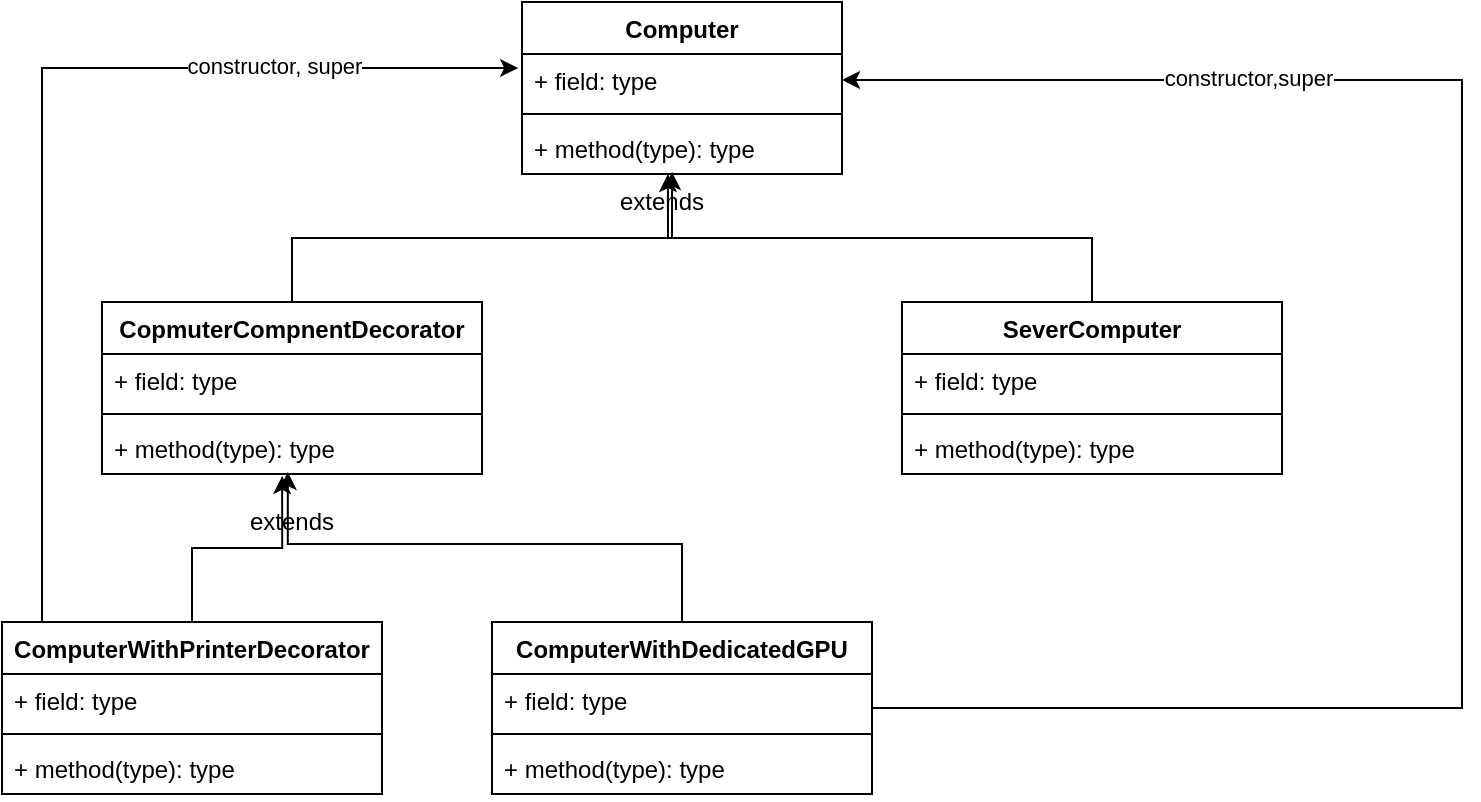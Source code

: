 <mxfile version="14.1.8" type="device"><diagram id="i1DSYvBgkGcAOEscDaCA" name="Page-1"><mxGraphModel dx="1106" dy="860" grid="1" gridSize="10" guides="1" tooltips="1" connect="1" arrows="1" fold="1" page="1" pageScale="1" pageWidth="850" pageHeight="1100" math="0" shadow="0"><root><mxCell id="0"/><mxCell id="1" parent="0"/><mxCell id="jlBo07u4S_HEYkHD_6qP-1" value="Computer" style="swimlane;fontStyle=1;align=center;verticalAlign=top;childLayout=stackLayout;horizontal=1;startSize=26;horizontalStack=0;resizeParent=1;resizeParentMax=0;resizeLast=0;collapsible=1;marginBottom=0;" vertex="1" parent="1"><mxGeometry x="270" y="40" width="160" height="86" as="geometry"/></mxCell><mxCell id="jlBo07u4S_HEYkHD_6qP-2" value="+ field: type" style="text;strokeColor=none;fillColor=none;align=left;verticalAlign=top;spacingLeft=4;spacingRight=4;overflow=hidden;rotatable=0;points=[[0,0.5],[1,0.5]];portConstraint=eastwest;" vertex="1" parent="jlBo07u4S_HEYkHD_6qP-1"><mxGeometry y="26" width="160" height="26" as="geometry"/></mxCell><mxCell id="jlBo07u4S_HEYkHD_6qP-3" value="" style="line;strokeWidth=1;fillColor=none;align=left;verticalAlign=middle;spacingTop=-1;spacingLeft=3;spacingRight=3;rotatable=0;labelPosition=right;points=[];portConstraint=eastwest;" vertex="1" parent="jlBo07u4S_HEYkHD_6qP-1"><mxGeometry y="52" width="160" height="8" as="geometry"/></mxCell><mxCell id="jlBo07u4S_HEYkHD_6qP-4" value="+ method(type): type" style="text;strokeColor=none;fillColor=none;align=left;verticalAlign=top;spacingLeft=4;spacingRight=4;overflow=hidden;rotatable=0;points=[[0,0.5],[1,0.5]];portConstraint=eastwest;" vertex="1" parent="jlBo07u4S_HEYkHD_6qP-1"><mxGeometry y="60" width="160" height="26" as="geometry"/></mxCell><mxCell id="jlBo07u4S_HEYkHD_6qP-26" style="edgeStyle=orthogonalEdgeStyle;rounded=0;orthogonalLoop=1;jettySize=auto;html=1;entryX=0.469;entryY=0.962;entryDx=0;entryDy=0;entryPerimeter=0;" edge="1" parent="1" source="jlBo07u4S_HEYkHD_6qP-5" target="jlBo07u4S_HEYkHD_6qP-4"><mxGeometry relative="1" as="geometry"/></mxCell><mxCell id="jlBo07u4S_HEYkHD_6qP-5" value="CopmuterCompnentDecorator" style="swimlane;fontStyle=1;align=center;verticalAlign=top;childLayout=stackLayout;horizontal=1;startSize=26;horizontalStack=0;resizeParent=1;resizeParentMax=0;resizeLast=0;collapsible=1;marginBottom=0;" vertex="1" parent="1"><mxGeometry x="60" y="190" width="190" height="86" as="geometry"/></mxCell><mxCell id="jlBo07u4S_HEYkHD_6qP-6" value="+ field: type" style="text;strokeColor=none;fillColor=none;align=left;verticalAlign=top;spacingLeft=4;spacingRight=4;overflow=hidden;rotatable=0;points=[[0,0.5],[1,0.5]];portConstraint=eastwest;" vertex="1" parent="jlBo07u4S_HEYkHD_6qP-5"><mxGeometry y="26" width="190" height="26" as="geometry"/></mxCell><mxCell id="jlBo07u4S_HEYkHD_6qP-7" value="" style="line;strokeWidth=1;fillColor=none;align=left;verticalAlign=middle;spacingTop=-1;spacingLeft=3;spacingRight=3;rotatable=0;labelPosition=right;points=[];portConstraint=eastwest;" vertex="1" parent="jlBo07u4S_HEYkHD_6qP-5"><mxGeometry y="52" width="190" height="8" as="geometry"/></mxCell><mxCell id="jlBo07u4S_HEYkHD_6qP-8" value="+ method(type): type" style="text;strokeColor=none;fillColor=none;align=left;verticalAlign=top;spacingLeft=4;spacingRight=4;overflow=hidden;rotatable=0;points=[[0,0.5],[1,0.5]];portConstraint=eastwest;" vertex="1" parent="jlBo07u4S_HEYkHD_6qP-5"><mxGeometry y="60" width="190" height="26" as="geometry"/></mxCell><mxCell id="jlBo07u4S_HEYkHD_6qP-27" style="edgeStyle=orthogonalEdgeStyle;rounded=0;orthogonalLoop=1;jettySize=auto;html=1;entryX=0.456;entryY=1;entryDx=0;entryDy=0;entryPerimeter=0;" edge="1" parent="1" source="jlBo07u4S_HEYkHD_6qP-9" target="jlBo07u4S_HEYkHD_6qP-4"><mxGeometry relative="1" as="geometry"/></mxCell><mxCell id="jlBo07u4S_HEYkHD_6qP-9" value="SeverComputer" style="swimlane;fontStyle=1;align=center;verticalAlign=top;childLayout=stackLayout;horizontal=1;startSize=26;horizontalStack=0;resizeParent=1;resizeParentMax=0;resizeLast=0;collapsible=1;marginBottom=0;" vertex="1" parent="1"><mxGeometry x="460" y="190" width="190" height="86" as="geometry"/></mxCell><mxCell id="jlBo07u4S_HEYkHD_6qP-10" value="+ field: type" style="text;strokeColor=none;fillColor=none;align=left;verticalAlign=top;spacingLeft=4;spacingRight=4;overflow=hidden;rotatable=0;points=[[0,0.5],[1,0.5]];portConstraint=eastwest;" vertex="1" parent="jlBo07u4S_HEYkHD_6qP-9"><mxGeometry y="26" width="190" height="26" as="geometry"/></mxCell><mxCell id="jlBo07u4S_HEYkHD_6qP-11" value="" style="line;strokeWidth=1;fillColor=none;align=left;verticalAlign=middle;spacingTop=-1;spacingLeft=3;spacingRight=3;rotatable=0;labelPosition=right;points=[];portConstraint=eastwest;" vertex="1" parent="jlBo07u4S_HEYkHD_6qP-9"><mxGeometry y="52" width="190" height="8" as="geometry"/></mxCell><mxCell id="jlBo07u4S_HEYkHD_6qP-12" value="+ method(type): type" style="text;strokeColor=none;fillColor=none;align=left;verticalAlign=top;spacingLeft=4;spacingRight=4;overflow=hidden;rotatable=0;points=[[0,0.5],[1,0.5]];portConstraint=eastwest;" vertex="1" parent="jlBo07u4S_HEYkHD_6qP-9"><mxGeometry y="60" width="190" height="26" as="geometry"/></mxCell><mxCell id="jlBo07u4S_HEYkHD_6qP-21" style="edgeStyle=orthogonalEdgeStyle;rounded=0;orthogonalLoop=1;jettySize=auto;html=1;entryX=0.474;entryY=1.038;entryDx=0;entryDy=0;entryPerimeter=0;" edge="1" parent="1" source="jlBo07u4S_HEYkHD_6qP-13" target="jlBo07u4S_HEYkHD_6qP-8"><mxGeometry relative="1" as="geometry"/></mxCell><mxCell id="jlBo07u4S_HEYkHD_6qP-31" style="edgeStyle=orthogonalEdgeStyle;rounded=0;orthogonalLoop=1;jettySize=auto;html=1;entryX=-0.012;entryY=0.269;entryDx=0;entryDy=0;entryPerimeter=0;" edge="1" parent="1" source="jlBo07u4S_HEYkHD_6qP-13" target="jlBo07u4S_HEYkHD_6qP-2"><mxGeometry relative="1" as="geometry"><Array as="points"><mxPoint x="30" y="73"/></Array></mxGeometry></mxCell><mxCell id="jlBo07u4S_HEYkHD_6qP-33" value="constructor, super" style="edgeLabel;html=1;align=center;verticalAlign=middle;resizable=0;points=[];" vertex="1" connectable="0" parent="jlBo07u4S_HEYkHD_6qP-31"><mxGeometry x="0.526" y="1" relative="1" as="geometry"><mxPoint as="offset"/></mxGeometry></mxCell><mxCell id="jlBo07u4S_HEYkHD_6qP-13" value="ComputerWithPrinterDecorator" style="swimlane;fontStyle=1;align=center;verticalAlign=top;childLayout=stackLayout;horizontal=1;startSize=26;horizontalStack=0;resizeParent=1;resizeParentMax=0;resizeLast=0;collapsible=1;marginBottom=0;" vertex="1" parent="1"><mxGeometry x="10" y="350" width="190" height="86" as="geometry"/></mxCell><mxCell id="jlBo07u4S_HEYkHD_6qP-14" value="+ field: type" style="text;strokeColor=none;fillColor=none;align=left;verticalAlign=top;spacingLeft=4;spacingRight=4;overflow=hidden;rotatable=0;points=[[0,0.5],[1,0.5]];portConstraint=eastwest;" vertex="1" parent="jlBo07u4S_HEYkHD_6qP-13"><mxGeometry y="26" width="190" height="26" as="geometry"/></mxCell><mxCell id="jlBo07u4S_HEYkHD_6qP-15" value="" style="line;strokeWidth=1;fillColor=none;align=left;verticalAlign=middle;spacingTop=-1;spacingLeft=3;spacingRight=3;rotatable=0;labelPosition=right;points=[];portConstraint=eastwest;" vertex="1" parent="jlBo07u4S_HEYkHD_6qP-13"><mxGeometry y="52" width="190" height="8" as="geometry"/></mxCell><mxCell id="jlBo07u4S_HEYkHD_6qP-16" value="+ method(type): type" style="text;strokeColor=none;fillColor=none;align=left;verticalAlign=top;spacingLeft=4;spacingRight=4;overflow=hidden;rotatable=0;points=[[0,0.5],[1,0.5]];portConstraint=eastwest;" vertex="1" parent="jlBo07u4S_HEYkHD_6qP-13"><mxGeometry y="60" width="190" height="26" as="geometry"/></mxCell><mxCell id="jlBo07u4S_HEYkHD_6qP-32" style="edgeStyle=orthogonalEdgeStyle;rounded=0;orthogonalLoop=1;jettySize=auto;html=1;entryX=1;entryY=0.5;entryDx=0;entryDy=0;" edge="1" parent="1" source="jlBo07u4S_HEYkHD_6qP-17" target="jlBo07u4S_HEYkHD_6qP-2"><mxGeometry relative="1" as="geometry"><Array as="points"><mxPoint x="740" y="393"/><mxPoint x="740" y="79"/></Array></mxGeometry></mxCell><mxCell id="jlBo07u4S_HEYkHD_6qP-34" value="constructor,super" style="edgeLabel;html=1;align=center;verticalAlign=middle;resizable=0;points=[];" vertex="1" connectable="0" parent="jlBo07u4S_HEYkHD_6qP-32"><mxGeometry x="0.558" y="-1" relative="1" as="geometry"><mxPoint as="offset"/></mxGeometry></mxCell><mxCell id="jlBo07u4S_HEYkHD_6qP-17" value="ComputerWithDedicatedGPU" style="swimlane;fontStyle=1;align=center;verticalAlign=top;childLayout=stackLayout;horizontal=1;startSize=26;horizontalStack=0;resizeParent=1;resizeParentMax=0;resizeLast=0;collapsible=1;marginBottom=0;" vertex="1" parent="1"><mxGeometry x="255" y="350" width="190" height="86" as="geometry"/></mxCell><mxCell id="jlBo07u4S_HEYkHD_6qP-18" value="+ field: type" style="text;strokeColor=none;fillColor=none;align=left;verticalAlign=top;spacingLeft=4;spacingRight=4;overflow=hidden;rotatable=0;points=[[0,0.5],[1,0.5]];portConstraint=eastwest;" vertex="1" parent="jlBo07u4S_HEYkHD_6qP-17"><mxGeometry y="26" width="190" height="26" as="geometry"/></mxCell><mxCell id="jlBo07u4S_HEYkHD_6qP-19" value="" style="line;strokeWidth=1;fillColor=none;align=left;verticalAlign=middle;spacingTop=-1;spacingLeft=3;spacingRight=3;rotatable=0;labelPosition=right;points=[];portConstraint=eastwest;" vertex="1" parent="jlBo07u4S_HEYkHD_6qP-17"><mxGeometry y="52" width="190" height="8" as="geometry"/></mxCell><mxCell id="jlBo07u4S_HEYkHD_6qP-20" value="+ method(type): type" style="text;strokeColor=none;fillColor=none;align=left;verticalAlign=top;spacingLeft=4;spacingRight=4;overflow=hidden;rotatable=0;points=[[0,0.5],[1,0.5]];portConstraint=eastwest;" vertex="1" parent="jlBo07u4S_HEYkHD_6qP-17"><mxGeometry y="60" width="190" height="26" as="geometry"/></mxCell><mxCell id="jlBo07u4S_HEYkHD_6qP-23" value="extends" style="text;html=1;strokeColor=none;fillColor=none;align=center;verticalAlign=middle;whiteSpace=wrap;rounded=0;" vertex="1" parent="1"><mxGeometry x="135" y="290" width="40" height="20" as="geometry"/></mxCell><mxCell id="jlBo07u4S_HEYkHD_6qP-25" style="edgeStyle=orthogonalEdgeStyle;rounded=0;orthogonalLoop=1;jettySize=auto;html=1;entryX=0.489;entryY=0.962;entryDx=0;entryDy=0;entryPerimeter=0;" edge="1" parent="1" source="jlBo07u4S_HEYkHD_6qP-17" target="jlBo07u4S_HEYkHD_6qP-8"><mxGeometry relative="1" as="geometry"><mxPoint x="350" y="350" as="sourcePoint"/><mxPoint x="150.06" y="276.988" as="targetPoint"/><Array as="points"><mxPoint x="350" y="311"/><mxPoint x="153" y="311"/></Array></mxGeometry></mxCell><mxCell id="jlBo07u4S_HEYkHD_6qP-28" value="extends" style="text;html=1;strokeColor=none;fillColor=none;align=center;verticalAlign=middle;whiteSpace=wrap;rounded=0;" vertex="1" parent="1"><mxGeometry x="320" y="130" width="40" height="20" as="geometry"/></mxCell></root></mxGraphModel></diagram></mxfile>